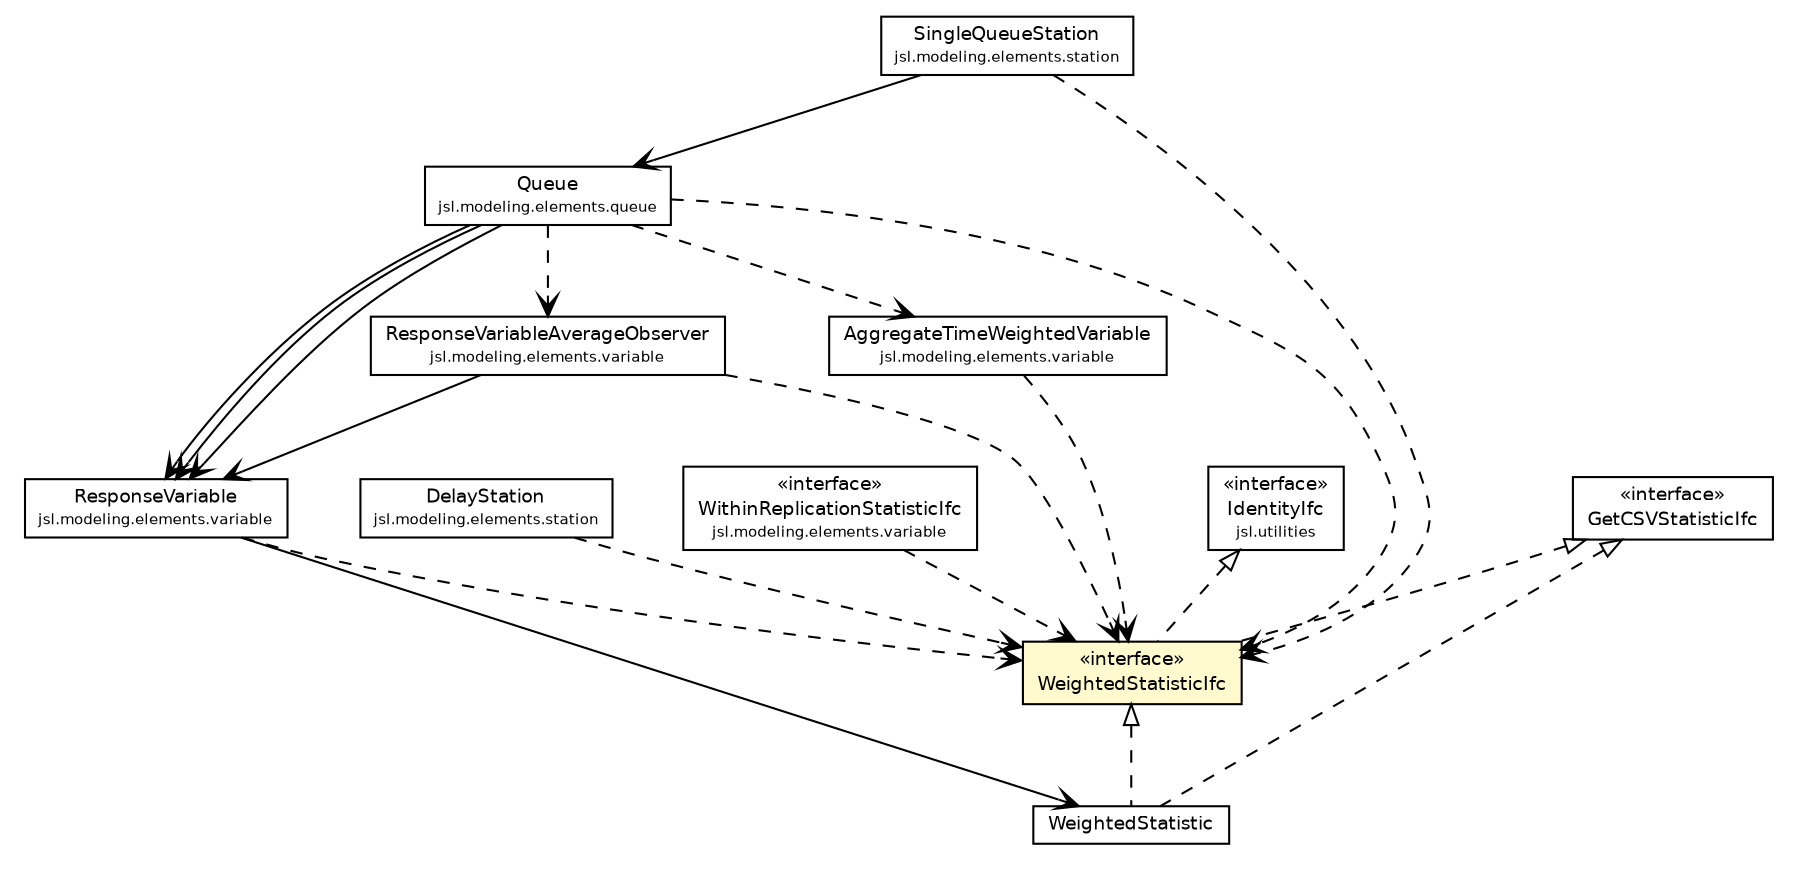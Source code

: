 #!/usr/local/bin/dot
#
# Class diagram 
# Generated by UMLGraph version 5.4 (http://www.umlgraph.org/)
#

digraph G {
	edge [fontname="Helvetica",fontsize=10,labelfontname="Helvetica",labelfontsize=10];
	node [fontname="Helvetica",fontsize=10,shape=plaintext];
	nodesep=0.25;
	ranksep=0.5;
	// jsl.modeling.elements.queue.Queue
	c238029 [label=<<table title="jsl.modeling.elements.queue.Queue" border="0" cellborder="1" cellspacing="0" cellpadding="2" port="p" href="../../modeling/elements/queue/Queue.html">
		<tr><td><table border="0" cellspacing="0" cellpadding="1">
<tr><td align="center" balign="center"> Queue </td></tr>
<tr><td align="center" balign="center"><font point-size="7.0"> jsl.modeling.elements.queue </font></td></tr>
		</table></td></tr>
		</table>>, URL="../../modeling/elements/queue/Queue.html", fontname="Helvetica", fontcolor="black", fontsize=9.0];
	// jsl.modeling.elements.station.SingleQueueStation
	c238170 [label=<<table title="jsl.modeling.elements.station.SingleQueueStation" border="0" cellborder="1" cellspacing="0" cellpadding="2" port="p" href="../../modeling/elements/station/SingleQueueStation.html">
		<tr><td><table border="0" cellspacing="0" cellpadding="1">
<tr><td align="center" balign="center"> SingleQueueStation </td></tr>
<tr><td align="center" balign="center"><font point-size="7.0"> jsl.modeling.elements.station </font></td></tr>
		</table></td></tr>
		</table>>, URL="../../modeling/elements/station/SingleQueueStation.html", fontname="Helvetica", fontcolor="black", fontsize=9.0];
	// jsl.modeling.elements.station.DelayStation
	c238176 [label=<<table title="jsl.modeling.elements.station.DelayStation" border="0" cellborder="1" cellspacing="0" cellpadding="2" port="p" href="../../modeling/elements/station/DelayStation.html">
		<tr><td><table border="0" cellspacing="0" cellpadding="1">
<tr><td align="center" balign="center"> DelayStation </td></tr>
<tr><td align="center" balign="center"><font point-size="7.0"> jsl.modeling.elements.station </font></td></tr>
		</table></td></tr>
		</table>>, URL="../../modeling/elements/station/DelayStation.html", fontname="Helvetica", fontcolor="black", fontsize=9.0];
	// jsl.modeling.elements.variable.WithinReplicationStatisticIfc
	c238178 [label=<<table title="jsl.modeling.elements.variable.WithinReplicationStatisticIfc" border="0" cellborder="1" cellspacing="0" cellpadding="2" port="p" href="../../modeling/elements/variable/WithinReplicationStatisticIfc.html">
		<tr><td><table border="0" cellspacing="0" cellpadding="1">
<tr><td align="center" balign="center"> &#171;interface&#187; </td></tr>
<tr><td align="center" balign="center"> WithinReplicationStatisticIfc </td></tr>
<tr><td align="center" balign="center"><font point-size="7.0"> jsl.modeling.elements.variable </font></td></tr>
		</table></td></tr>
		</table>>, URL="../../modeling/elements/variable/WithinReplicationStatisticIfc.html", fontname="Helvetica", fontcolor="black", fontsize=9.0];
	// jsl.modeling.elements.variable.ResponseVariableAverageObserver
	c238185 [label=<<table title="jsl.modeling.elements.variable.ResponseVariableAverageObserver" border="0" cellborder="1" cellspacing="0" cellpadding="2" port="p" href="../../modeling/elements/variable/ResponseVariableAverageObserver.html">
		<tr><td><table border="0" cellspacing="0" cellpadding="1">
<tr><td align="center" balign="center"> ResponseVariableAverageObserver </td></tr>
<tr><td align="center" balign="center"><font point-size="7.0"> jsl.modeling.elements.variable </font></td></tr>
		</table></td></tr>
		</table>>, URL="../../modeling/elements/variable/ResponseVariableAverageObserver.html", fontname="Helvetica", fontcolor="black", fontsize=9.0];
	// jsl.modeling.elements.variable.ResponseVariable
	c238186 [label=<<table title="jsl.modeling.elements.variable.ResponseVariable" border="0" cellborder="1" cellspacing="0" cellpadding="2" port="p" href="../../modeling/elements/variable/ResponseVariable.html">
		<tr><td><table border="0" cellspacing="0" cellpadding="1">
<tr><td align="center" balign="center"> ResponseVariable </td></tr>
<tr><td align="center" balign="center"><font point-size="7.0"> jsl.modeling.elements.variable </font></td></tr>
		</table></td></tr>
		</table>>, URL="../../modeling/elements/variable/ResponseVariable.html", fontname="Helvetica", fontcolor="black", fontsize=9.0];
	// jsl.modeling.elements.variable.AggregateTimeWeightedVariable
	c238203 [label=<<table title="jsl.modeling.elements.variable.AggregateTimeWeightedVariable" border="0" cellborder="1" cellspacing="0" cellpadding="2" port="p" href="../../modeling/elements/variable/AggregateTimeWeightedVariable.html">
		<tr><td><table border="0" cellspacing="0" cellpadding="1">
<tr><td align="center" balign="center"> AggregateTimeWeightedVariable </td></tr>
<tr><td align="center" balign="center"><font point-size="7.0"> jsl.modeling.elements.variable </font></td></tr>
		</table></td></tr>
		</table>>, URL="../../modeling/elements/variable/AggregateTimeWeightedVariable.html", fontname="Helvetica", fontcolor="black", fontsize=9.0];
	// jsl.utilities.IdentityIfc
	c238260 [label=<<table title="jsl.utilities.IdentityIfc" border="0" cellborder="1" cellspacing="0" cellpadding="2" port="p" href="../IdentityIfc.html">
		<tr><td><table border="0" cellspacing="0" cellpadding="1">
<tr><td align="center" balign="center"> &#171;interface&#187; </td></tr>
<tr><td align="center" balign="center"> IdentityIfc </td></tr>
<tr><td align="center" balign="center"><font point-size="7.0"> jsl.utilities </font></td></tr>
		</table></td></tr>
		</table>>, URL="../IdentityIfc.html", fontname="Helvetica", fontcolor="black", fontsize=9.0];
	// jsl.utilities.statistic.WeightedStatisticIfc
	c238385 [label=<<table title="jsl.utilities.statistic.WeightedStatisticIfc" border="0" cellborder="1" cellspacing="0" cellpadding="2" port="p" bgcolor="lemonChiffon" href="./WeightedStatisticIfc.html">
		<tr><td><table border="0" cellspacing="0" cellpadding="1">
<tr><td align="center" balign="center"> &#171;interface&#187; </td></tr>
<tr><td align="center" balign="center"> WeightedStatisticIfc </td></tr>
		</table></td></tr>
		</table>>, URL="./WeightedStatisticIfc.html", fontname="Helvetica", fontcolor="black", fontsize=9.0];
	// jsl.utilities.statistic.WeightedStatistic
	c238386 [label=<<table title="jsl.utilities.statistic.WeightedStatistic" border="0" cellborder="1" cellspacing="0" cellpadding="2" port="p" href="./WeightedStatistic.html">
		<tr><td><table border="0" cellspacing="0" cellpadding="1">
<tr><td align="center" balign="center"> WeightedStatistic </td></tr>
		</table></td></tr>
		</table>>, URL="./WeightedStatistic.html", fontname="Helvetica", fontcolor="black", fontsize=9.0];
	// jsl.utilities.statistic.GetCSVStatisticIfc
	c238400 [label=<<table title="jsl.utilities.statistic.GetCSVStatisticIfc" border="0" cellborder="1" cellspacing="0" cellpadding="2" port="p" href="./GetCSVStatisticIfc.html">
		<tr><td><table border="0" cellspacing="0" cellpadding="1">
<tr><td align="center" balign="center"> &#171;interface&#187; </td></tr>
<tr><td align="center" balign="center"> GetCSVStatisticIfc </td></tr>
		</table></td></tr>
		</table>>, URL="./GetCSVStatisticIfc.html", fontname="Helvetica", fontcolor="black", fontsize=9.0];
	//jsl.utilities.statistic.WeightedStatisticIfc implements jsl.utilities.IdentityIfc
	c238260:p -> c238385:p [dir=back,arrowtail=empty,style=dashed];
	//jsl.utilities.statistic.WeightedStatisticIfc implements jsl.utilities.statistic.GetCSVStatisticIfc
	c238400:p -> c238385:p [dir=back,arrowtail=empty,style=dashed];
	//jsl.utilities.statistic.WeightedStatistic implements jsl.utilities.statistic.WeightedStatisticIfc
	c238385:p -> c238386:p [dir=back,arrowtail=empty,style=dashed];
	//jsl.utilities.statistic.WeightedStatistic implements jsl.utilities.statistic.GetCSVStatisticIfc
	c238400:p -> c238386:p [dir=back,arrowtail=empty,style=dashed];
	// jsl.modeling.elements.queue.Queue NAVASSOC jsl.modeling.elements.variable.ResponseVariable
	c238029:p -> c238186:p [taillabel="", label="", headlabel="", fontname="Helvetica", fontcolor="black", fontsize=10.0, color="black", arrowhead=open];
	// jsl.modeling.elements.queue.Queue NAVASSOC jsl.modeling.elements.variable.ResponseVariable
	c238029:p -> c238186:p [taillabel="", label="", headlabel="", fontname="Helvetica", fontcolor="black", fontsize=10.0, color="black", arrowhead=open];
	// jsl.modeling.elements.queue.Queue NAVASSOC jsl.modeling.elements.variable.ResponseVariable
	c238029:p -> c238186:p [taillabel="", label="", headlabel="", fontname="Helvetica", fontcolor="black", fontsize=10.0, color="black", arrowhead=open];
	// jsl.modeling.elements.station.SingleQueueStation NAVASSOC jsl.modeling.elements.queue.Queue
	c238170:p -> c238029:p [taillabel="", label="", headlabel="", fontname="Helvetica", fontcolor="black", fontsize=10.0, color="black", arrowhead=open];
	// jsl.modeling.elements.variable.ResponseVariableAverageObserver NAVASSOC jsl.modeling.elements.variable.ResponseVariable
	c238185:p -> c238186:p [taillabel="", label="", headlabel="", fontname="Helvetica", fontcolor="black", fontsize=10.0, color="black", arrowhead=open];
	// jsl.modeling.elements.variable.ResponseVariable NAVASSOC jsl.utilities.statistic.WeightedStatistic
	c238186:p -> c238386:p [taillabel="", label="", headlabel="", fontname="Helvetica", fontcolor="black", fontsize=10.0, color="black", arrowhead=open];
	// jsl.modeling.elements.queue.Queue DEPEND jsl.modeling.elements.variable.AggregateTimeWeightedVariable
	c238029:p -> c238203:p [taillabel="", label="", headlabel="", fontname="Helvetica", fontcolor="black", fontsize=10.0, color="black", arrowhead=open, style=dashed];
	// jsl.modeling.elements.queue.Queue DEPEND jsl.utilities.statistic.WeightedStatisticIfc
	c238029:p -> c238385:p [taillabel="", label="", headlabel="", fontname="Helvetica", fontcolor="black", fontsize=10.0, color="black", arrowhead=open, style=dashed];
	// jsl.modeling.elements.queue.Queue DEPEND jsl.modeling.elements.variable.ResponseVariableAverageObserver
	c238029:p -> c238185:p [taillabel="", label="", headlabel="", fontname="Helvetica", fontcolor="black", fontsize=10.0, color="black", arrowhead=open, style=dashed];
	// jsl.modeling.elements.station.SingleQueueStation DEPEND jsl.utilities.statistic.WeightedStatisticIfc
	c238170:p -> c238385:p [taillabel="", label="", headlabel="", fontname="Helvetica", fontcolor="black", fontsize=10.0, color="black", arrowhead=open, style=dashed];
	// jsl.modeling.elements.station.DelayStation DEPEND jsl.utilities.statistic.WeightedStatisticIfc
	c238176:p -> c238385:p [taillabel="", label="", headlabel="", fontname="Helvetica", fontcolor="black", fontsize=10.0, color="black", arrowhead=open, style=dashed];
	// jsl.modeling.elements.variable.WithinReplicationStatisticIfc DEPEND jsl.utilities.statistic.WeightedStatisticIfc
	c238178:p -> c238385:p [taillabel="", label="", headlabel="", fontname="Helvetica", fontcolor="black", fontsize=10.0, color="black", arrowhead=open, style=dashed];
	// jsl.modeling.elements.variable.ResponseVariableAverageObserver DEPEND jsl.utilities.statistic.WeightedStatisticIfc
	c238185:p -> c238385:p [taillabel="", label="", headlabel="", fontname="Helvetica", fontcolor="black", fontsize=10.0, color="black", arrowhead=open, style=dashed];
	// jsl.modeling.elements.variable.ResponseVariable DEPEND jsl.utilities.statistic.WeightedStatisticIfc
	c238186:p -> c238385:p [taillabel="", label="", headlabel="", fontname="Helvetica", fontcolor="black", fontsize=10.0, color="black", arrowhead=open, style=dashed];
	// jsl.modeling.elements.variable.AggregateTimeWeightedVariable DEPEND jsl.utilities.statistic.WeightedStatisticIfc
	c238203:p -> c238385:p [taillabel="", label="", headlabel="", fontname="Helvetica", fontcolor="black", fontsize=10.0, color="black", arrowhead=open, style=dashed];
}

